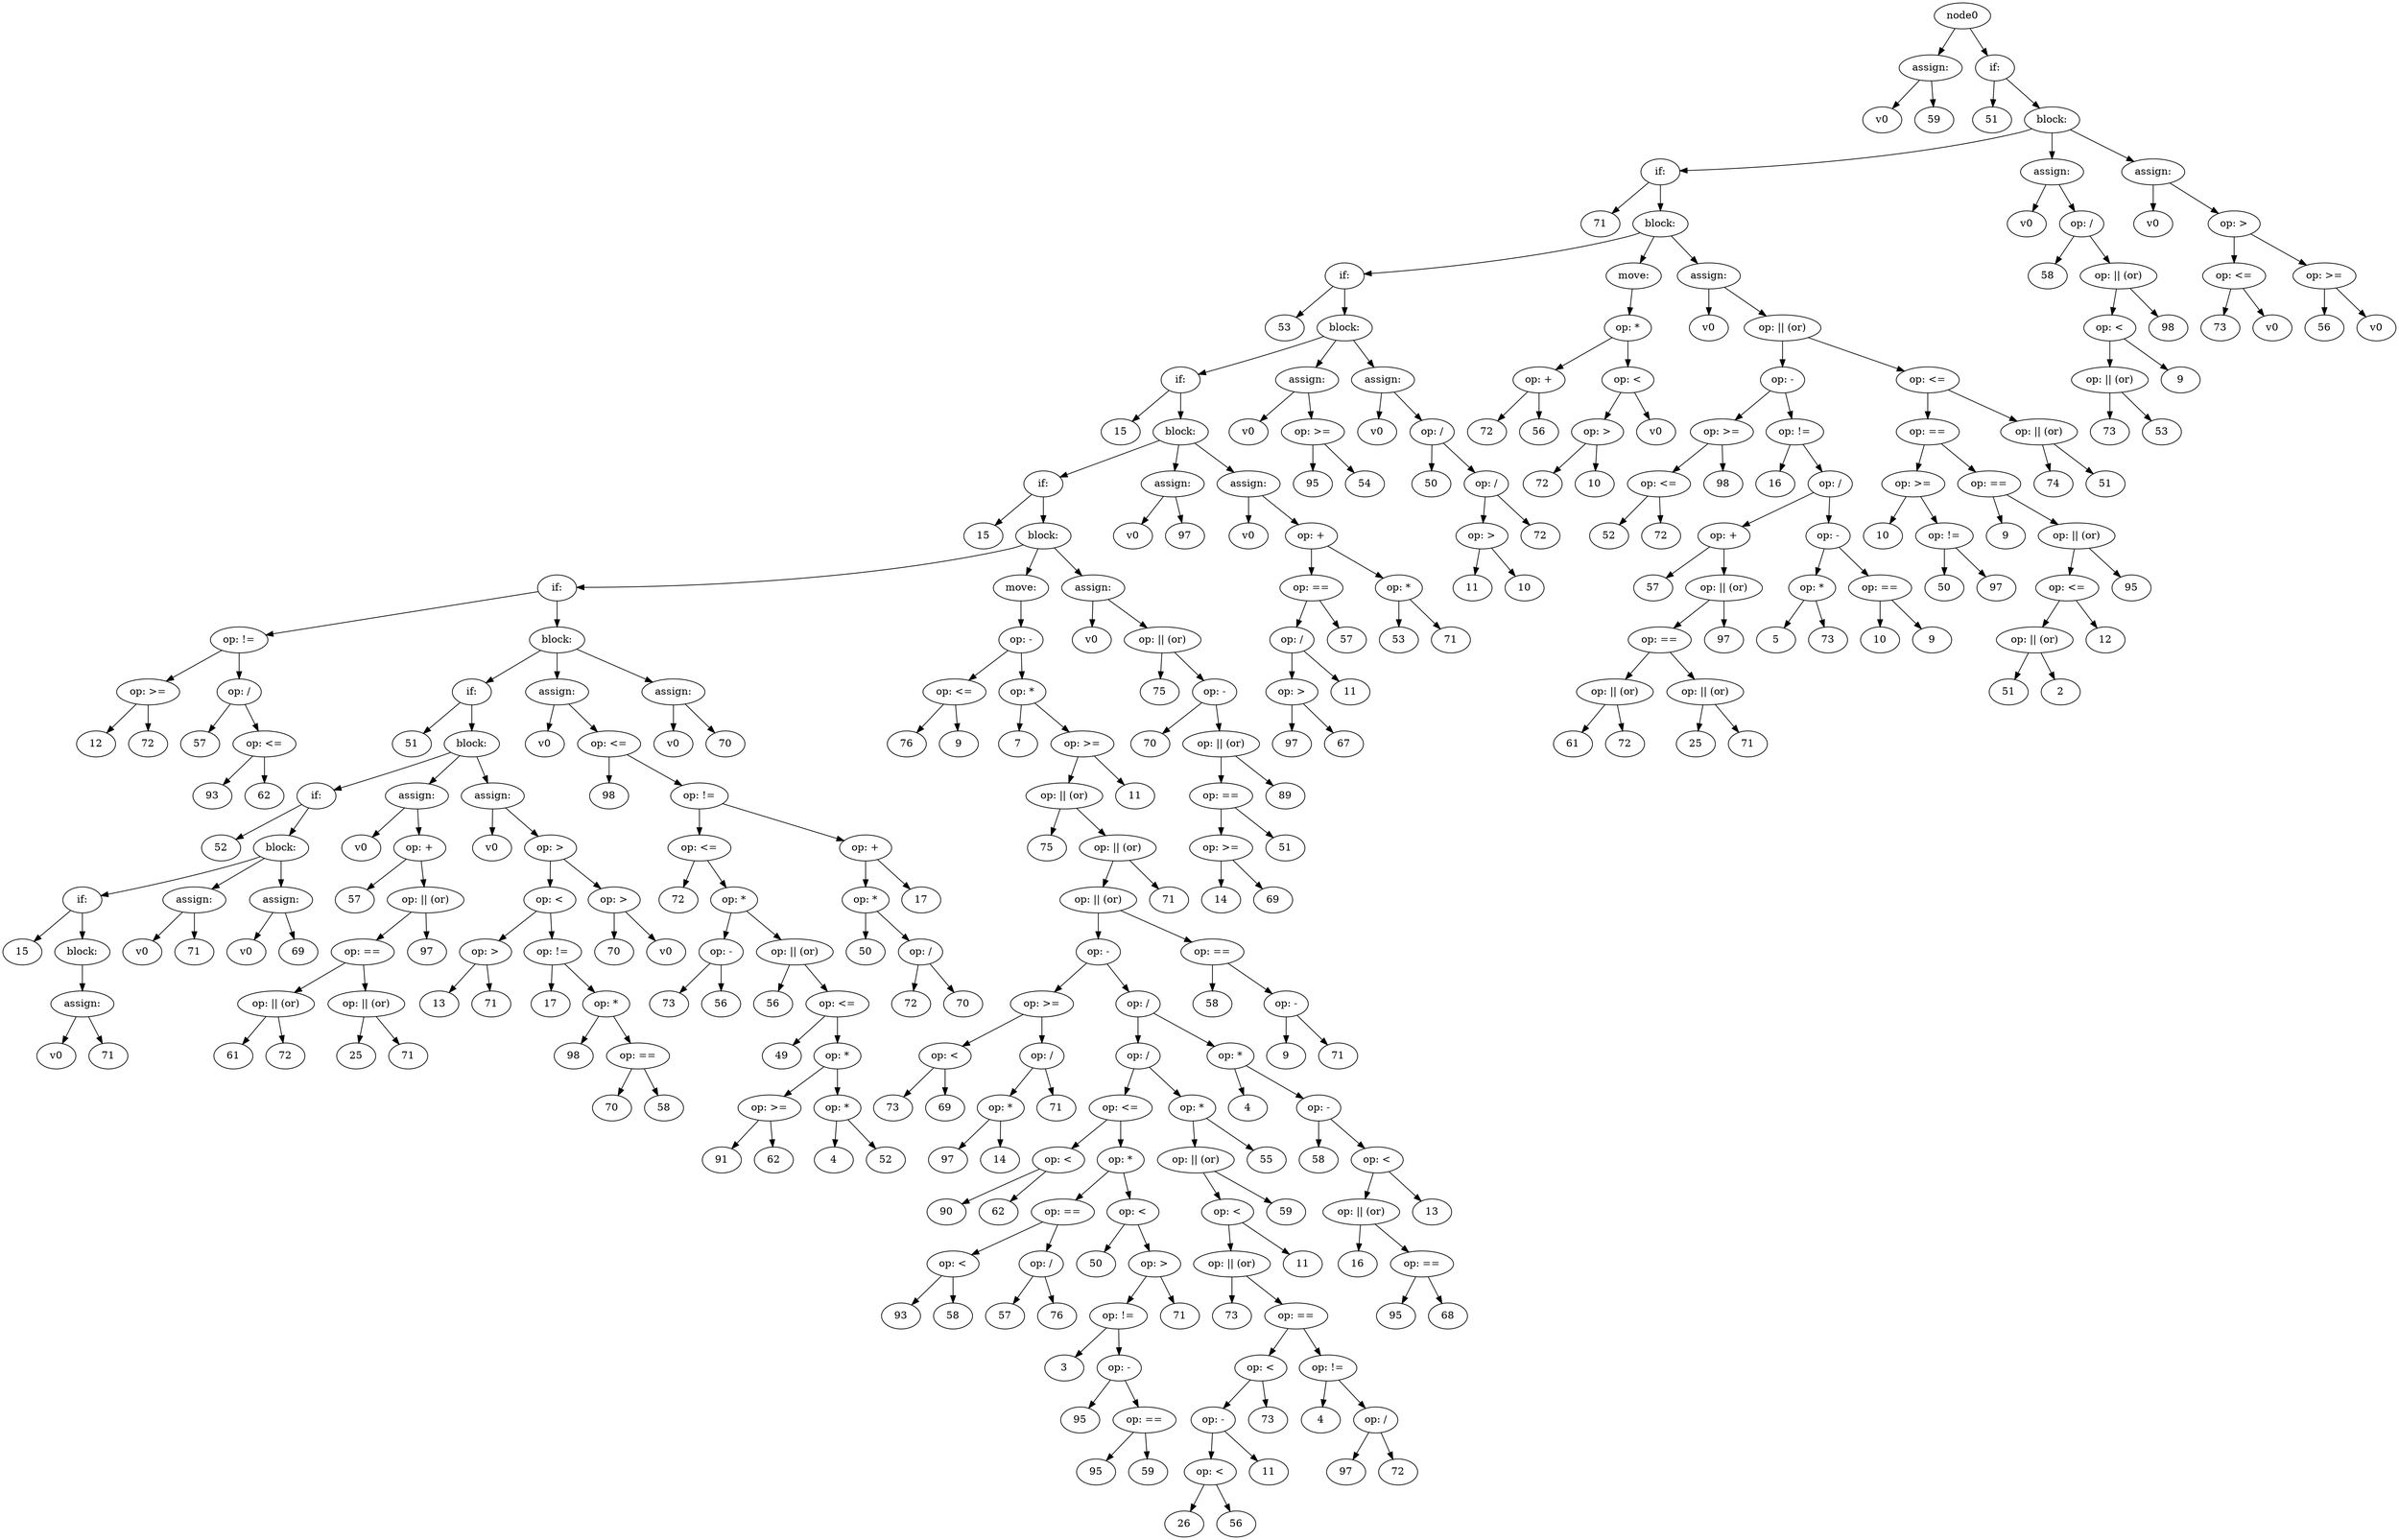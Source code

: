 digraph G {
node9365483 [ label = "assign:"];
node0 -> node9365483;
node9365484 [ label = "v0"];
node9365483 -> node9365484;
node9365485 [ label = "59"];
node9365483 -> node9365485;
node9365486 [ label = "if:"];
node0 -> node9365486;
node9365487 [ label = "51"];
node9365486 -> node9365487;
node9365488 [ label = "block:" ];
node9365486 -> node9365488;
node9365489 [ label = "if:"];
node9365488 -> node9365489;
node9365490 [ label = "71"];
node9365489 -> node9365490;
node9365491 [ label = "block:" ];
node9365489 -> node9365491;
node9365492 [ label = "if:"];
node9365491 -> node9365492;
node9365493 [ label = "53"];
node9365492 -> node9365493;
node9365494 [ label = "block:" ];
node9365492 -> node9365494;
node9365495 [ label = "if:"];
node9365494 -> node9365495;
node9365496 [ label = "15"];
node9365495 -> node9365496;
node9365497 [ label = "block:" ];
node9365495 -> node9365497;
node9365498 [ label = "if:"];
node9365497 -> node9365498;
node9365499 [ label = "15"];
node9365498 -> node9365499;
node9365500 [ label = "block:" ];
node9365498 -> node9365500;
node9365501 [ label = "if:"];
node9365500 -> node9365501;
node9365504 [ label = "12"];
node9365503 -> node9365504;
node9365503 [ label = "op: >="];
node9365505 [ label = "72"];
node9365503 -> node9365505;
node9365502 -> node9365503;
node9365502 [ label = "op: !="];
node9365507 [ label = "57"];
node9365506 -> node9365507;
node9365506 [ label = "op: /"];
node9365509 [ label = "93"];
node9365508 -> node9365509;
node9365508 [ label = "op: <="];
node9365510 [ label = "62"];
node9365508 -> node9365510;
node9365506 -> node9365508;
node9365502 -> node9365506;
node9365501 -> node9365502;
node9365511 [ label = "block:" ];
node9365501 -> node9365511;
node9365512 [ label = "if:"];
node9365511 -> node9365512;
node9365513 [ label = "51"];
node9365512 -> node9365513;
node9365514 [ label = "block:" ];
node9365512 -> node9365514;
node9365515 [ label = "if:"];
node9365514 -> node9365515;
node9365516 [ label = "52"];
node9365515 -> node9365516;
node9365517 [ label = "block:" ];
node9365515 -> node9365517;
node9365518 [ label = "if:"];
node9365517 -> node9365518;
node9365519 [ label = "15"];
node9365518 -> node9365519;
node9365520 [ label = "block:" ];
node9365518 -> node9365520;
node9365521 [ label = "assign:"];
node9365520 -> node9365521;
node9365522 [ label = "v0"];
node9365521 -> node9365522;
node9365523 [ label = "71"];
node9365521 -> node9365523;
node9365524 [ label = "assign:"];
node9365517 -> node9365524;
node9365525 [ label = "v0"];
node9365524 -> node9365525;
node9365526 [ label = "71"];
node9365524 -> node9365526;
node9365527 [ label = "assign:"];
node9365517 -> node9365527;
node9365528 [ label = "v0"];
node9365527 -> node9365528;
node9365529 [ label = "69"];
node9365527 -> node9365529;
node9365530 [ label = "assign:"];
node9365514 -> node9365530;
node9365531 [ label = "v0"];
node9365530 -> node9365531;
node9365533 [ label = "57"];
node9365532 -> node9365533;
node9365532 [ label = "op: +"];
node9365537 [ label = "61"];
node9365536 -> node9365537;
node9365536 [ label = "op: || (or)"];
node9365538 [ label = "72"];
node9365536 -> node9365538;
node9365535 -> node9365536;
node9365535 [ label = "op: =="];
node9365540 [ label = "25"];
node9365539 -> node9365540;
node9365539 [ label = "op: || (or)"];
node9365541 [ label = "71"];
node9365539 -> node9365541;
node9365535 -> node9365539;
node9365534 -> node9365535;
node9365534 [ label = "op: || (or)"];
node9365542 [ label = "97"];
node9365534 -> node9365542;
node9365532 -> node9365534;
node9365530 -> node9365532;
node9365543 [ label = "assign:"];
node9365514 -> node9365543;
node9365544 [ label = "v0"];
node9365543 -> node9365544;
node9365548 [ label = "13"];
node9365547 -> node9365548;
node9365547 [ label = "op: >"];
node9365549 [ label = "71"];
node9365547 -> node9365549;
node9365546 -> node9365547;
node9365546 [ label = "op: <"];
node9365551 [ label = "17"];
node9365550 -> node9365551;
node9365550 [ label = "op: !="];
node9365553 [ label = "98"];
node9365552 -> node9365553;
node9365552 [ label = "op: *"];
node9365555 [ label = "70"];
node9365554 -> node9365555;
node9365554 [ label = "op: =="];
node9365556 [ label = "58"];
node9365554 -> node9365556;
node9365552 -> node9365554;
node9365550 -> node9365552;
node9365546 -> node9365550;
node9365545 -> node9365546;
node9365545 [ label = "op: >"];
node9365558 [ label = "70"];
node9365557 -> node9365558;
node9365557 [ label = "op: >"];
node9365559 [ label = "v0"];
node9365557 -> node9365559;
node9365545 -> node9365557;
node9365543 -> node9365545;
node9365560 [ label = "assign:"];
node9365511 -> node9365560;
node9365561 [ label = "v0"];
node9365560 -> node9365561;
node9365563 [ label = "98"];
node9365562 -> node9365563;
node9365562 [ label = "op: <="];
node9365566 [ label = "72"];
node9365565 -> node9365566;
node9365565 [ label = "op: <="];
node9365569 [ label = "73"];
node9365568 -> node9365569;
node9365568 [ label = "op: -"];
node9365570 [ label = "56"];
node9365568 -> node9365570;
node9365567 -> node9365568;
node9365567 [ label = "op: *"];
node9365572 [ label = "56"];
node9365571 -> node9365572;
node9365571 [ label = "op: || (or)"];
node9365574 [ label = "49"];
node9365573 -> node9365574;
node9365573 [ label = "op: <="];
node9365577 [ label = "91"];
node9365576 -> node9365577;
node9365576 [ label = "op: >="];
node9365578 [ label = "62"];
node9365576 -> node9365578;
node9365575 -> node9365576;
node9365575 [ label = "op: *"];
node9365580 [ label = "4"];
node9365579 -> node9365580;
node9365579 [ label = "op: *"];
node9365581 [ label = "52"];
node9365579 -> node9365581;
node9365575 -> node9365579;
node9365573 -> node9365575;
node9365571 -> node9365573;
node9365567 -> node9365571;
node9365565 -> node9365567;
node9365564 -> node9365565;
node9365564 [ label = "op: !="];
node9365584 [ label = "50"];
node9365583 -> node9365584;
node9365583 [ label = "op: *"];
node9365586 [ label = "72"];
node9365585 -> node9365586;
node9365585 [ label = "op: /"];
node9365587 [ label = "70"];
node9365585 -> node9365587;
node9365583 -> node9365585;
node9365582 -> node9365583;
node9365582 [ label = "op: +"];
node9365588 [ label = "17"];
node9365582 -> node9365588;
node9365564 -> node9365582;
node9365562 -> node9365564;
node9365560 -> node9365562;
node9365589 [ label = "assign:"];
node9365511 -> node9365589;
node9365590 [ label = "v0"];
node9365589 -> node9365590;
node9365591 [ label = "70"];
node9365589 -> node9365591;
node9365592 [ label = "move:"];
node9365500 -> node9365592;
node9365595 [ label = "76"];
node9365594 -> node9365595;
node9365594 [ label = "op: <="];
node9365596 [ label = "9"];
node9365594 -> node9365596;
node9365593 -> node9365594;
node9365593 [ label = "op: -"];
node9365598 [ label = "7"];
node9365597 -> node9365598;
node9365597 [ label = "op: *"];
node9365601 [ label = "75"];
node9365600 -> node9365601;
node9365600 [ label = "op: || (or)"];
node9365607 [ label = "73"];
node9365606 -> node9365607;
node9365606 [ label = "op: <"];
node9365608 [ label = "69"];
node9365606 -> node9365608;
node9365605 -> node9365606;
node9365605 [ label = "op: >="];
node9365799 [ label = "97"];
node9365798 -> node9365799;
node9365798 [ label = "op: *"];
node9365800 [ label = "14"];
node9365798 -> node9365800;
node9365609 -> node9365798;
node9365609 [ label = "op: /"];
node9365611 [ label = "71"];
node9365609 -> node9365611;
node9365605 -> node9365609;
node9365604 -> node9365605;
node9365604 [ label = "op: -"];
node9365616 [ label = "90"];
node9365615 -> node9365616;
node9365615 [ label = "op: <"];
node9365617 [ label = "62"];
node9365615 -> node9365617;
node9365614 -> node9365615;
node9365614 [ label = "op: <="];
node9365621 [ label = "93"];
node9365620 -> node9365621;
node9365620 [ label = "op: <"];
node9365622 [ label = "58"];
node9365620 -> node9365622;
node9365619 -> node9365620;
node9365619 [ label = "op: =="];
node9365624 [ label = "57"];
node9365623 -> node9365624;
node9365623 [ label = "op: /"];
node9365625 [ label = "76"];
node9365623 -> node9365625;
node9365619 -> node9365623;
node9365618 -> node9365619;
node9365618 [ label = "op: *"];
node9365627 [ label = "50"];
node9365626 -> node9365627;
node9365626 [ label = "op: <"];
node9365630 [ label = "3"];
node9365629 -> node9365630;
node9365629 [ label = "op: !="];
node9365632 [ label = "95"];
node9365631 -> node9365632;
node9365631 [ label = "op: -"];
node9365634 [ label = "95"];
node9365633 -> node9365634;
node9365633 [ label = "op: =="];
node9365635 [ label = "59"];
node9365633 -> node9365635;
node9365631 -> node9365633;
node9365629 -> node9365631;
node9365628 -> node9365629;
node9365628 [ label = "op: >"];
node9365636 [ label = "71"];
node9365628 -> node9365636;
node9365626 -> node9365628;
node9365618 -> node9365626;
node9365614 -> node9365618;
node9365613 -> node9365614;
node9365613 [ label = "op: /"];
node9365641 [ label = "73"];
node9365640 -> node9365641;
node9365640 [ label = "op: || (or)"];
node9365646 [ label = "26"];
node9365645 -> node9365646;
node9365645 [ label = "op: <"];
node9365647 [ label = "56"];
node9365645 -> node9365647;
node9365644 -> node9365645;
node9365644 [ label = "op: -"];
node9365648 [ label = "11"];
node9365644 -> node9365648;
node9365643 -> node9365644;
node9365643 [ label = "op: <"];
node9365649 [ label = "73"];
node9365643 -> node9365649;
node9365642 -> node9365643;
node9365642 [ label = "op: =="];
node9365651 [ label = "4"];
node9365650 -> node9365651;
node9365650 [ label = "op: !="];
node9365653 [ label = "97"];
node9365652 -> node9365653;
node9365652 [ label = "op: /"];
node9365654 [ label = "72"];
node9365652 -> node9365654;
node9365650 -> node9365652;
node9365642 -> node9365650;
node9365640 -> node9365642;
node9365639 -> node9365640;
node9365639 [ label = "op: <"];
node9365655 [ label = "11"];
node9365639 -> node9365655;
node9365638 -> node9365639;
node9365638 [ label = "op: || (or)"];
node9365656 [ label = "59"];
node9365638 -> node9365656;
node9365637 -> node9365638;
node9365637 [ label = "op: *"];
node9365657 [ label = "55"];
node9365637 -> node9365657;
node9365613 -> node9365637;
node9365612 -> node9365613;
node9365612 [ label = "op: /"];
node9365659 [ label = "4"];
node9365658 -> node9365659;
node9365658 [ label = "op: *"];
node9365661 [ label = "58"];
node9365660 -> node9365661;
node9365660 [ label = "op: -"];
node9365664 [ label = "16"];
node9365663 -> node9365664;
node9365663 [ label = "op: || (or)"];
node9365666 [ label = "95"];
node9365665 -> node9365666;
node9365665 [ label = "op: =="];
node9365667 [ label = "68"];
node9365665 -> node9365667;
node9365663 -> node9365665;
node9365662 -> node9365663;
node9365662 [ label = "op: <"];
node9365668 [ label = "13"];
node9365662 -> node9365668;
node9365660 -> node9365662;
node9365658 -> node9365660;
node9365612 -> node9365658;
node9365604 -> node9365612;
node9365603 -> node9365604;
node9365603 [ label = "op: || (or)"];
node9365670 [ label = "58"];
node9365669 -> node9365670;
node9365669 [ label = "op: =="];
node9365672 [ label = "9"];
node9365671 -> node9365672;
node9365671 [ label = "op: -"];
node9365673 [ label = "71"];
node9365671 -> node9365673;
node9365669 -> node9365671;
node9365603 -> node9365669;
node9365602 -> node9365603;
node9365602 [ label = "op: || (or)"];
node9365674 [ label = "71"];
node9365602 -> node9365674;
node9365600 -> node9365602;
node9365599 -> node9365600;
node9365599 [ label = "op: >="];
node9365675 [ label = "11"];
node9365599 -> node9365675;
node9365597 -> node9365599;
node9365593 -> node9365597;
node9365592 -> node9365593;
node9365676 [ label = "assign:"];
node9365500 -> node9365676;
node9365677 [ label = "v0"];
node9365676 -> node9365677;
node9365679 [ label = "75"];
node9365678 -> node9365679;
node9365678 [ label = "op: || (or)"];
node9365681 [ label = "70"];
node9365680 -> node9365681;
node9365680 [ label = "op: -"];
node9365685 [ label = "14"];
node9365684 -> node9365685;
node9365684 [ label = "op: >="];
node9365686 [ label = "69"];
node9365684 -> node9365686;
node9365683 -> node9365684;
node9365683 [ label = "op: =="];
node9365687 [ label = "51"];
node9365683 -> node9365687;
node9365682 -> node9365683;
node9365682 [ label = "op: || (or)"];
node9365688 [ label = "89"];
node9365682 -> node9365688;
node9365680 -> node9365682;
node9365678 -> node9365680;
node9365676 -> node9365678;
node9365689 [ label = "assign:"];
node9365497 -> node9365689;
node9365690 [ label = "v0"];
node9365689 -> node9365690;
node9365691 [ label = "97"];
node9365689 -> node9365691;
node9365692 [ label = "assign:"];
node9365497 -> node9365692;
node9365693 [ label = "v0"];
node9365692 -> node9365693;
node9365698 [ label = "97"];
node9365697 -> node9365698;
node9365697 [ label = "op: >"];
node9365699 [ label = "67"];
node9365697 -> node9365699;
node9365696 -> node9365697;
node9365696 [ label = "op: /"];
node9365700 [ label = "11"];
node9365696 -> node9365700;
node9365695 -> node9365696;
node9365695 [ label = "op: =="];
node9365701 [ label = "57"];
node9365695 -> node9365701;
node9365694 -> node9365695;
node9365694 [ label = "op: +"];
node9365703 [ label = "53"];
node9365702 -> node9365703;
node9365702 [ label = "op: *"];
node9365704 [ label = "71"];
node9365702 -> node9365704;
node9365694 -> node9365702;
node9365692 -> node9365694;
node9365705 [ label = "assign:"];
node9365494 -> node9365705;
node9365706 [ label = "v0"];
node9365705 -> node9365706;
node9365708 [ label = "95"];
node9365707 -> node9365708;
node9365707 [ label = "op: >="];
node9365709 [ label = "54"];
node9365707 -> node9365709;
node9365705 -> node9365707;
node9365710 [ label = "assign:"];
node9365494 -> node9365710;
node9365711 [ label = "v0"];
node9365710 -> node9365711;
node9365713 [ label = "50"];
node9365712 -> node9365713;
node9365712 [ label = "op: /"];
node9365716 [ label = "11"];
node9365715 -> node9365716;
node9365715 [ label = "op: >"];
node9365717 [ label = "10"];
node9365715 -> node9365717;
node9365714 -> node9365715;
node9365714 [ label = "op: /"];
node9365718 [ label = "72"];
node9365714 -> node9365718;
node9365712 -> node9365714;
node9365710 -> node9365712;
node9365719 [ label = "move:"];
node9365491 -> node9365719;
node9365722 [ label = "72"];
node9365721 -> node9365722;
node9365721 [ label = "op: +"];
node9365723 [ label = "56"];
node9365721 -> node9365723;
node9365720 -> node9365721;
node9365720 [ label = "op: *"];
node9365726 [ label = "72"];
node9365725 -> node9365726;
node9365725 [ label = "op: >"];
node9365727 [ label = "10"];
node9365725 -> node9365727;
node9365724 -> node9365725;
node9365724 [ label = "op: <"];
node9365728 [ label = "v0"];
node9365724 -> node9365728;
node9365720 -> node9365724;
node9365719 -> node9365720;
node9365729 [ label = "assign:"];
node9365491 -> node9365729;
node9365730 [ label = "v0"];
node9365729 -> node9365730;
node9365735 [ label = "52"];
node9365734 -> node9365735;
node9365734 [ label = "op: <="];
node9365736 [ label = "72"];
node9365734 -> node9365736;
node9365733 -> node9365734;
node9365733 [ label = "op: >="];
node9365737 [ label = "98"];
node9365733 -> node9365737;
node9365732 -> node9365733;
node9365732 [ label = "op: -"];
node9365739 [ label = "16"];
node9365738 -> node9365739;
node9365738 [ label = "op: !="];
node9365742 [ label = "57"];
node9365741 -> node9365742;
node9365741 [ label = "op: +"];
node9365746 [ label = "61"];
node9365745 -> node9365746;
node9365745 [ label = "op: || (or)"];
node9365747 [ label = "72"];
node9365745 -> node9365747;
node9365744 -> node9365745;
node9365744 [ label = "op: =="];
node9365749 [ label = "25"];
node9365748 -> node9365749;
node9365748 [ label = "op: || (or)"];
node9365750 [ label = "71"];
node9365748 -> node9365750;
node9365744 -> node9365748;
node9365743 -> node9365744;
node9365743 [ label = "op: || (or)"];
node9365751 [ label = "97"];
node9365743 -> node9365751;
node9365741 -> node9365743;
node9365740 -> node9365741;
node9365740 [ label = "op: /"];
node9365754 [ label = "5"];
node9365753 -> node9365754;
node9365753 [ label = "op: *"];
node9365755 [ label = "73"];
node9365753 -> node9365755;
node9365752 -> node9365753;
node9365752 [ label = "op: -"];
node9365757 [ label = "10"];
node9365756 -> node9365757;
node9365756 [ label = "op: =="];
node9365758 [ label = "9"];
node9365756 -> node9365758;
node9365752 -> node9365756;
node9365740 -> node9365752;
node9365738 -> node9365740;
node9365732 -> node9365738;
node9365731 -> node9365732;
node9365731 [ label = "op: || (or)"];
node9365762 [ label = "10"];
node9365761 -> node9365762;
node9365761 [ label = "op: >="];
node9365764 [ label = "50"];
node9365763 -> node9365764;
node9365763 [ label = "op: !="];
node9365765 [ label = "97"];
node9365763 -> node9365765;
node9365761 -> node9365763;
node9365760 -> node9365761;
node9365760 [ label = "op: =="];
node9365767 [ label = "9"];
node9365766 -> node9365767;
node9365766 [ label = "op: =="];
node9365771 [ label = "51"];
node9365770 -> node9365771;
node9365770 [ label = "op: || (or)"];
node9365772 [ label = "2"];
node9365770 -> node9365772;
node9365769 -> node9365770;
node9365769 [ label = "op: <="];
node9365773 [ label = "12"];
node9365769 -> node9365773;
node9365768 -> node9365769;
node9365768 [ label = "op: || (or)"];
node9365774 [ label = "95"];
node9365768 -> node9365774;
node9365766 -> node9365768;
node9365760 -> node9365766;
node9365759 -> node9365760;
node9365759 [ label = "op: <="];
node9365776 [ label = "74"];
node9365775 -> node9365776;
node9365775 [ label = "op: || (or)"];
node9365777 [ label = "51"];
node9365775 -> node9365777;
node9365759 -> node9365775;
node9365731 -> node9365759;
node9365729 -> node9365731;
node9365778 [ label = "assign:"];
node9365488 -> node9365778;
node9365779 [ label = "v0"];
node9365778 -> node9365779;
node9365781 [ label = "58"];
node9365780 -> node9365781;
node9365780 [ label = "op: /"];
node9365785 [ label = "73"];
node9365784 -> node9365785;
node9365784 [ label = "op: || (or)"];
node9365786 [ label = "53"];
node9365784 -> node9365786;
node9365783 -> node9365784;
node9365783 [ label = "op: <"];
node9365787 [ label = "9"];
node9365783 -> node9365787;
node9365782 -> node9365783;
node9365782 [ label = "op: || (or)"];
node9365788 [ label = "98"];
node9365782 -> node9365788;
node9365780 -> node9365782;
node9365778 -> node9365780;
node9365789 [ label = "assign:"];
node9365488 -> node9365789;
node9365790 [ label = "v0"];
node9365789 -> node9365790;
node9365793 [ label = "73"];
node9365792 -> node9365793;
node9365792 [ label = "op: <="];
node9365794 [ label = "v0"];
node9365792 -> node9365794;
node9365791 -> node9365792;
node9365791 [ label = "op: >"];
node9365796 [ label = "56"];
node9365795 -> node9365796;
node9365795 [ label = "op: >="];
node9365797 [ label = "v0"];
node9365795 -> node9365797;
node9365791 -> node9365795;
node9365789 -> node9365791;

}
